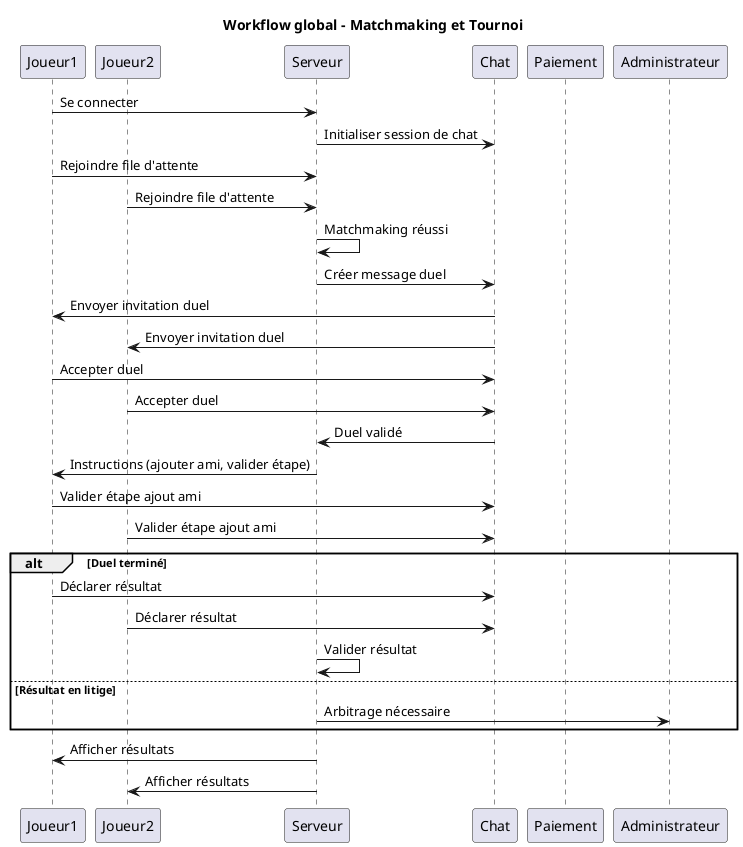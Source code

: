 @startuml "Diagramme de séquence - Workflow global"

title Workflow global - Matchmaking et Tournoi

participant Joueur1
participant Joueur2
participant Serveur
participant Chat
participant Paiement

Joueur1 -> Serveur : Se connecter
Serveur -> Chat : Initialiser session de chat

Joueur1 -> Serveur : Rejoindre file d'attente
Joueur2 -> Serveur : Rejoindre file d'attente
Serveur -> Serveur : Matchmaking réussi
Serveur -> Chat : Créer message duel

Chat -> Joueur1 : Envoyer invitation duel
Chat -> Joueur2 : Envoyer invitation duel

Joueur1 -> Chat : Accepter duel
Joueur2 -> Chat : Accepter duel
Chat -> Serveur : Duel validé

Serveur -> Joueur1 : Instructions (ajouter ami, valider étape)
Joueur1 -> Chat : Valider étape ajout ami
Joueur2 -> Chat : Valider étape ajout ami

alt Duel terminé
    Joueur1 -> Chat : Déclarer résultat
    Joueur2 -> Chat : Déclarer résultat
    Serveur -> Serveur : Valider résultat
else Résultat en litige
    Serveur -> Administrateur : Arbitrage nécessaire
end

Serveur -> Joueur1 : Afficher résultats
Serveur -> Joueur2 : Afficher résultats
@enduml
